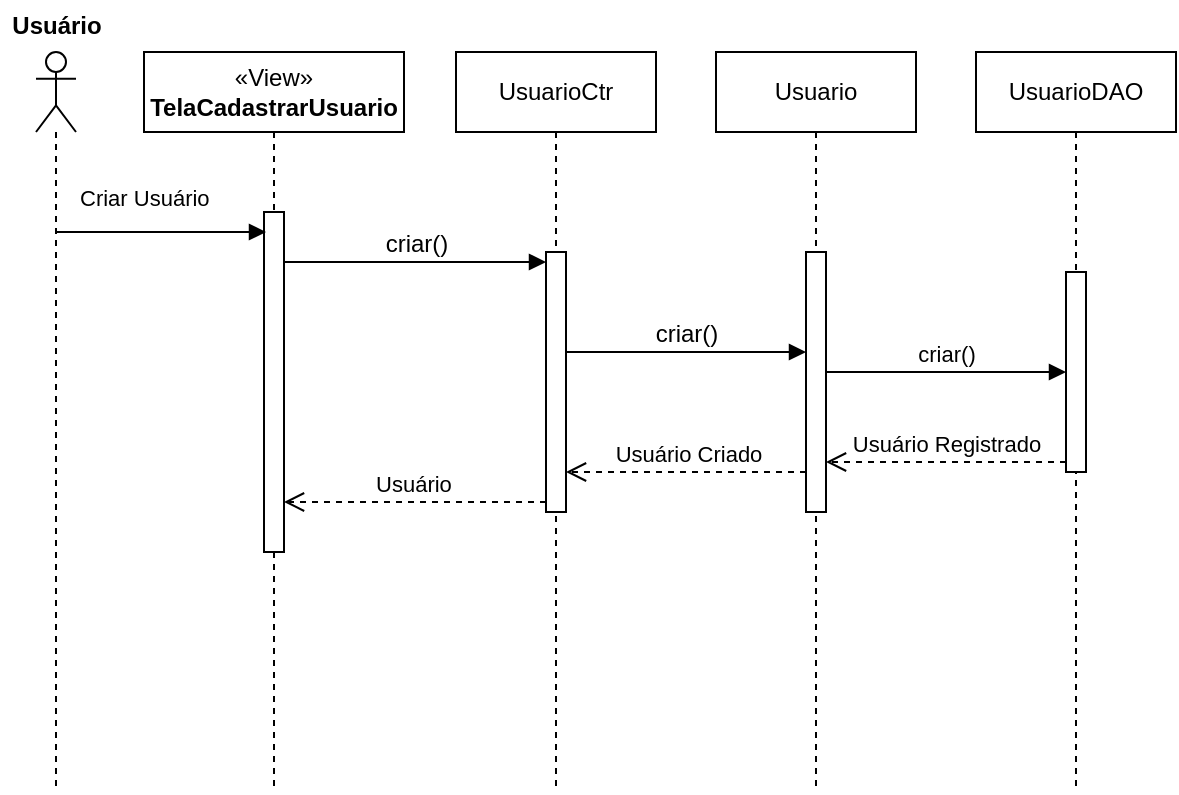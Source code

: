<mxfile version="24.2.2" type="github">
  <diagram name="Página-1" id="wqUuUNvkkcuJHxzJ-vZy">
    <mxGraphModel dx="2944" dy="557" grid="1" gridSize="10" guides="1" tooltips="1" connect="1" arrows="1" fold="1" page="1" pageScale="1" pageWidth="827" pageHeight="1169" math="0" shadow="0">
      <root>
        <mxCell id="0" />
        <mxCell id="1" parent="0" />
        <mxCell id="6LJwA5GQckkRtoz5Uk3Q-1" value="" style="shape=umlLifeline;perimeter=lifelinePerimeter;whiteSpace=wrap;html=1;container=1;dropTarget=0;collapsible=0;recursiveResize=0;outlineConnect=0;portConstraint=eastwest;newEdgeStyle={&quot;curved&quot;:0,&quot;rounded&quot;:0};participant=umlActor;" parent="1" vertex="1">
          <mxGeometry x="-1530" y="80" width="20" height="370" as="geometry" />
        </mxCell>
        <mxCell id="6LJwA5GQckkRtoz5Uk3Q-2" value="«View»&lt;br&gt;&lt;b&gt;TelaCadastrarUsuario&lt;/b&gt;" style="shape=umlLifeline;perimeter=lifelinePerimeter;whiteSpace=wrap;html=1;container=1;dropTarget=0;collapsible=0;recursiveResize=0;outlineConnect=0;portConstraint=eastwest;newEdgeStyle={&quot;curved&quot;:0,&quot;rounded&quot;:0};" parent="1" vertex="1">
          <mxGeometry x="-1476" y="80" width="130" height="370" as="geometry" />
        </mxCell>
        <mxCell id="6LJwA5GQckkRtoz5Uk3Q-3" value="" style="html=1;points=[[0,0,0,0,5],[0,1,0,0,-5],[1,0,0,0,5],[1,1,0,0,-5]];perimeter=orthogonalPerimeter;outlineConnect=0;targetShapes=umlLifeline;portConstraint=eastwest;newEdgeStyle={&quot;curved&quot;:0,&quot;rounded&quot;:0};" parent="6LJwA5GQckkRtoz5Uk3Q-2" vertex="1">
          <mxGeometry x="60" y="80" width="10" height="170" as="geometry" />
        </mxCell>
        <mxCell id="6LJwA5GQckkRtoz5Uk3Q-4" value="&lt;span style=&quot;font-family: Helvetica; font-size: 12px; font-style: normal; font-variant-ligatures: normal; font-variant-caps: normal; font-weight: 400; letter-spacing: normal; orphans: 2; text-align: center; text-indent: 0px; text-transform: none; widows: 2; word-spacing: 0px; -webkit-text-stroke-width: 0px; white-space: nowrap; text-decoration-thickness: initial; text-decoration-style: initial; text-decoration-color: initial; float: none; display: inline !important;&quot;&gt;Usuario&lt;/span&gt;" style="shape=umlLifeline;perimeter=lifelinePerimeter;whiteSpace=wrap;html=1;container=1;dropTarget=0;collapsible=0;recursiveResize=0;outlineConnect=0;portConstraint=eastwest;newEdgeStyle={&quot;curved&quot;:0,&quot;rounded&quot;:0};" parent="1" vertex="1">
          <mxGeometry x="-1190" y="80" width="100" height="370" as="geometry" />
        </mxCell>
        <mxCell id="6LJwA5GQckkRtoz5Uk3Q-5" value="" style="html=1;points=[[0,0,0,0,5],[0,1,0,0,-5],[1,0,0,0,5],[1,1,0,0,-5]];perimeter=orthogonalPerimeter;outlineConnect=0;targetShapes=umlLifeline;portConstraint=eastwest;newEdgeStyle={&quot;curved&quot;:0,&quot;rounded&quot;:0};" parent="6LJwA5GQckkRtoz5Uk3Q-4" vertex="1">
          <mxGeometry x="45" y="100" width="10" height="130" as="geometry" />
        </mxCell>
        <mxCell id="6LJwA5GQckkRtoz5Uk3Q-7" value="UsuarioDAO" style="shape=umlLifeline;perimeter=lifelinePerimeter;whiteSpace=wrap;html=1;container=1;dropTarget=0;collapsible=0;recursiveResize=0;outlineConnect=0;portConstraint=eastwest;newEdgeStyle={&quot;curved&quot;:0,&quot;rounded&quot;:0};" parent="1" vertex="1">
          <mxGeometry x="-1060" y="80" width="100" height="370" as="geometry" />
        </mxCell>
        <mxCell id="6LJwA5GQckkRtoz5Uk3Q-8" value="" style="html=1;points=[[0,0,0,0,5],[0,1,0,0,-5],[1,0,0,0,5],[1,1,0,0,-5]];perimeter=orthogonalPerimeter;outlineConnect=0;targetShapes=umlLifeline;portConstraint=eastwest;newEdgeStyle={&quot;curved&quot;:0,&quot;rounded&quot;:0};" parent="6LJwA5GQckkRtoz5Uk3Q-7" vertex="1">
          <mxGeometry x="45" y="110" width="10" height="100" as="geometry" />
        </mxCell>
        <mxCell id="6LJwA5GQckkRtoz5Uk3Q-10" value="&lt;span style=&quot;text-wrap: nowrap;&quot;&gt;UsuarioCtr&lt;/span&gt;" style="shape=umlLifeline;perimeter=lifelinePerimeter;whiteSpace=wrap;html=1;container=1;dropTarget=0;collapsible=0;recursiveResize=0;outlineConnect=0;portConstraint=eastwest;newEdgeStyle={&quot;curved&quot;:0,&quot;rounded&quot;:0};" parent="1" vertex="1">
          <mxGeometry x="-1320" y="80" width="100" height="370" as="geometry" />
        </mxCell>
        <mxCell id="6LJwA5GQckkRtoz5Uk3Q-11" value="" style="html=1;points=[[0,0,0,0,5],[0,1,0,0,-5],[1,0,0,0,5],[1,1,0,0,-5]];perimeter=orthogonalPerimeter;outlineConnect=0;targetShapes=umlLifeline;portConstraint=eastwest;newEdgeStyle={&quot;curved&quot;:0,&quot;rounded&quot;:0};" parent="6LJwA5GQckkRtoz5Uk3Q-10" vertex="1">
          <mxGeometry x="45" y="100" width="10" height="130" as="geometry" />
        </mxCell>
        <mxCell id="6LJwA5GQckkRtoz5Uk3Q-13" value="Criar Usuário" style="endArrow=block;endFill=1;html=1;edgeStyle=orthogonalEdgeStyle;align=left;verticalAlign=top;rounded=0;entryX=-0.166;entryY=0.047;entryDx=0;entryDy=0;entryPerimeter=0;" parent="1" edge="1">
          <mxGeometry x="-0.808" y="30" relative="1" as="geometry">
            <mxPoint x="-1520.071" y="170" as="sourcePoint" />
            <mxPoint x="-1415" y="170" as="targetPoint" />
            <mxPoint as="offset" />
            <Array as="points">
              <mxPoint x="-1435" y="170" />
              <mxPoint x="-1435" y="170" />
            </Array>
          </mxGeometry>
        </mxCell>
        <mxCell id="6LJwA5GQckkRtoz5Uk3Q-18" value="Usuário" style="text;align=center;fontStyle=1;verticalAlign=middle;spacingLeft=3;spacingRight=3;strokeColor=none;rotatable=0;points=[[0,0.5],[1,0.5]];portConstraint=eastwest;html=1;" parent="1" vertex="1">
          <mxGeometry x="-1548" y="54" width="56" height="26" as="geometry" />
        </mxCell>
        <mxCell id="6LJwA5GQckkRtoz5Uk3Q-19" value="&lt;span style=&quot;font-size: 12px; text-align: left;&quot;&gt;criar()&lt;/span&gt;" style="html=1;verticalAlign=bottom;endArrow=block;curved=0;rounded=0;exitX=1;exitY=0;exitDx=0;exitDy=5;exitPerimeter=0;entryX=0;entryY=0;entryDx=0;entryDy=5;entryPerimeter=0;" parent="1" edge="1">
          <mxGeometry relative="1" as="geometry">
            <mxPoint x="-1265" y="230" as="sourcePoint" />
            <mxPoint as="offset" />
            <mxPoint x="-1145" y="230" as="targetPoint" />
          </mxGeometry>
        </mxCell>
        <mxCell id="6LJwA5GQckkRtoz5Uk3Q-20" value="criar()" style="html=1;verticalAlign=bottom;endArrow=block;curved=0;rounded=0;entryX=0;entryY=0;entryDx=0;entryDy=5;" parent="1" edge="1">
          <mxGeometry relative="1" as="geometry">
            <mxPoint x="-1135" y="240" as="sourcePoint" />
            <mxPoint x="-1015" y="240" as="targetPoint" />
          </mxGeometry>
        </mxCell>
        <mxCell id="6LJwA5GQckkRtoz5Uk3Q-21" value="Usuário Registrado" style="html=1;verticalAlign=bottom;endArrow=open;dashed=1;endSize=8;curved=0;rounded=0;exitX=0;exitY=1;exitDx=0;exitDy=-5;" parent="1" source="6LJwA5GQckkRtoz5Uk3Q-8" target="6LJwA5GQckkRtoz5Uk3Q-5" edge="1">
          <mxGeometry relative="1" as="geometry">
            <mxPoint x="-1120" y="295" as="targetPoint" />
          </mxGeometry>
        </mxCell>
        <mxCell id="6LJwA5GQckkRtoz5Uk3Q-24" value="Usuário&amp;nbsp;Criado" style="html=1;verticalAlign=bottom;endArrow=open;dashed=1;endSize=8;curved=0;rounded=0;exitX=0;exitY=1;exitDx=0;exitDy=-5;" parent="1" edge="1">
          <mxGeometry x="-0.005" relative="1" as="geometry">
            <mxPoint x="-1265" y="290" as="targetPoint" />
            <mxPoint as="offset" />
            <mxPoint x="-1145" y="290.0" as="sourcePoint" />
            <Array as="points">
              <mxPoint x="-1205" y="290" />
            </Array>
          </mxGeometry>
        </mxCell>
        <mxCell id="6LJwA5GQckkRtoz5Uk3Q-25" value="Usuário&amp;nbsp;" style="html=1;verticalAlign=bottom;endArrow=open;dashed=1;endSize=8;curved=0;rounded=0;exitX=0;exitY=1;exitDx=0;exitDy=-5;exitPerimeter=0;" parent="1" source="6LJwA5GQckkRtoz5Uk3Q-11" target="6LJwA5GQckkRtoz5Uk3Q-3" edge="1">
          <mxGeometry relative="1" as="geometry">
            <mxPoint x="-1405" y="430" as="targetPoint" />
            <mxPoint x="-1275" y="430" as="sourcePoint" />
          </mxGeometry>
        </mxCell>
        <mxCell id="6LJwA5GQckkRtoz5Uk3Q-28" value="&lt;span style=&quot;font-size: 12px; text-align: left;&quot;&gt;criar()&lt;/span&gt;" style="html=1;verticalAlign=bottom;endArrow=block;curved=0;rounded=0;entryX=0;entryY=0;entryDx=0;entryDy=5;entryPerimeter=0;" parent="1" source="6LJwA5GQckkRtoz5Uk3Q-3" target="6LJwA5GQckkRtoz5Uk3Q-11" edge="1">
          <mxGeometry x="0.008" relative="1" as="geometry">
            <mxPoint x="-1405" y="310" as="sourcePoint" />
            <mxPoint as="offset" />
            <mxPoint x="-1285" y="310" as="targetPoint" />
          </mxGeometry>
        </mxCell>
      </root>
    </mxGraphModel>
  </diagram>
</mxfile>
